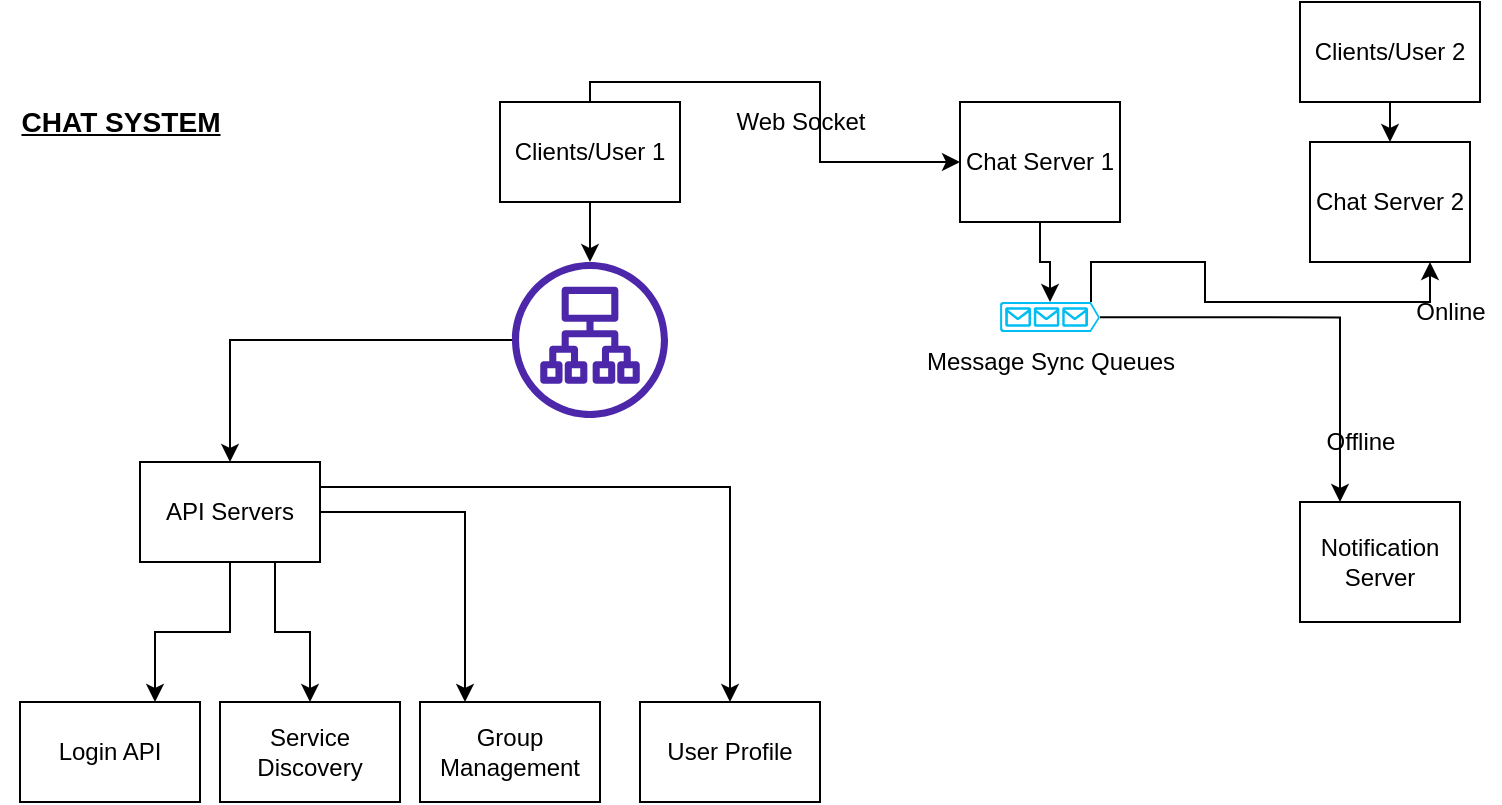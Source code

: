 <mxfile version="18.1.2" type="device"><diagram id="WIdp7YS6u4-74KXkQvNn" name="Page-1"><mxGraphModel dx="946" dy="1714" grid="1" gridSize="10" guides="1" tooltips="1" connect="1" arrows="1" fold="1" page="1" pageScale="1" pageWidth="850" pageHeight="1100" math="0" shadow="0"><root><mxCell id="0"/><mxCell id="1" parent="0"/><mxCell id="pqHAWzPSgW4VzekEeQp9-1" value="&lt;h3&gt;&lt;u&gt;CHAT SYSTEM&lt;/u&gt;&lt;/h3&gt;" style="text;html=1;align=center;verticalAlign=middle;resizable=0;points=[];autosize=1;strokeColor=none;fillColor=none;" vertex="1" parent="1"><mxGeometry x="10" y="-5" width="120" height="50" as="geometry"/></mxCell><mxCell id="pqHAWzPSgW4VzekEeQp9-4" style="edgeStyle=orthogonalEdgeStyle;rounded=0;orthogonalLoop=1;jettySize=auto;html=1;exitX=0.5;exitY=1;exitDx=0;exitDy=0;" edge="1" parent="1" source="pqHAWzPSgW4VzekEeQp9-2" target="pqHAWzPSgW4VzekEeQp9-3"><mxGeometry relative="1" as="geometry"/></mxCell><mxCell id="pqHAWzPSgW4VzekEeQp9-16" style="edgeStyle=orthogonalEdgeStyle;rounded=0;orthogonalLoop=1;jettySize=auto;html=1;entryX=0;entryY=0.5;entryDx=0;entryDy=0;" edge="1" parent="1" source="pqHAWzPSgW4VzekEeQp9-2" target="pqHAWzPSgW4VzekEeQp9-15"><mxGeometry relative="1" as="geometry"><Array as="points"><mxPoint x="305"/><mxPoint x="420"/><mxPoint x="420" y="40"/></Array></mxGeometry></mxCell><mxCell id="pqHAWzPSgW4VzekEeQp9-2" value="Clients/User 1" style="rounded=0;whiteSpace=wrap;html=1;" vertex="1" parent="1"><mxGeometry x="260" y="10" width="90" height="50" as="geometry"/></mxCell><mxCell id="pqHAWzPSgW4VzekEeQp9-6" style="edgeStyle=orthogonalEdgeStyle;rounded=0;orthogonalLoop=1;jettySize=auto;html=1;" edge="1" parent="1" source="pqHAWzPSgW4VzekEeQp9-3" target="pqHAWzPSgW4VzekEeQp9-5"><mxGeometry relative="1" as="geometry"/></mxCell><mxCell id="pqHAWzPSgW4VzekEeQp9-3" value="" style="sketch=0;outlineConnect=0;fontColor=#232F3E;gradientColor=none;fillColor=#4D27AA;strokeColor=none;dashed=0;verticalLabelPosition=bottom;verticalAlign=top;align=center;html=1;fontSize=12;fontStyle=0;aspect=fixed;pointerEvents=1;shape=mxgraph.aws4.application_load_balancer;" vertex="1" parent="1"><mxGeometry x="266" y="90" width="78" height="78" as="geometry"/></mxCell><mxCell id="pqHAWzPSgW4VzekEeQp9-11" style="edgeStyle=orthogonalEdgeStyle;rounded=0;orthogonalLoop=1;jettySize=auto;html=1;exitX=0.5;exitY=1;exitDx=0;exitDy=0;entryX=0.75;entryY=0;entryDx=0;entryDy=0;" edge="1" parent="1" source="pqHAWzPSgW4VzekEeQp9-5" target="pqHAWzPSgW4VzekEeQp9-10"><mxGeometry relative="1" as="geometry"/></mxCell><mxCell id="pqHAWzPSgW4VzekEeQp9-12" style="edgeStyle=orthogonalEdgeStyle;rounded=0;orthogonalLoop=1;jettySize=auto;html=1;exitX=0.75;exitY=1;exitDx=0;exitDy=0;entryX=0.5;entryY=0;entryDx=0;entryDy=0;" edge="1" parent="1" source="pqHAWzPSgW4VzekEeQp9-5" target="pqHAWzPSgW4VzekEeQp9-9"><mxGeometry relative="1" as="geometry"/></mxCell><mxCell id="pqHAWzPSgW4VzekEeQp9-13" style="edgeStyle=orthogonalEdgeStyle;rounded=0;orthogonalLoop=1;jettySize=auto;html=1;exitX=1;exitY=0.5;exitDx=0;exitDy=0;entryX=0.25;entryY=0;entryDx=0;entryDy=0;" edge="1" parent="1" source="pqHAWzPSgW4VzekEeQp9-5" target="pqHAWzPSgW4VzekEeQp9-8"><mxGeometry relative="1" as="geometry"/></mxCell><mxCell id="pqHAWzPSgW4VzekEeQp9-14" style="edgeStyle=orthogonalEdgeStyle;rounded=0;orthogonalLoop=1;jettySize=auto;html=1;exitX=1;exitY=0.25;exitDx=0;exitDy=0;entryX=0.5;entryY=0;entryDx=0;entryDy=0;" edge="1" parent="1" source="pqHAWzPSgW4VzekEeQp9-5" target="pqHAWzPSgW4VzekEeQp9-7"><mxGeometry relative="1" as="geometry"/></mxCell><mxCell id="pqHAWzPSgW4VzekEeQp9-5" value="API Servers" style="rounded=0;whiteSpace=wrap;html=1;" vertex="1" parent="1"><mxGeometry x="80" y="190" width="90" height="50" as="geometry"/></mxCell><mxCell id="pqHAWzPSgW4VzekEeQp9-7" value="User Profile" style="rounded=0;whiteSpace=wrap;html=1;" vertex="1" parent="1"><mxGeometry x="330" y="310" width="90" height="50" as="geometry"/></mxCell><mxCell id="pqHAWzPSgW4VzekEeQp9-8" value="Group Management" style="rounded=0;whiteSpace=wrap;html=1;" vertex="1" parent="1"><mxGeometry x="220" y="310" width="90" height="50" as="geometry"/></mxCell><mxCell id="pqHAWzPSgW4VzekEeQp9-9" value="Service Discovery" style="rounded=0;whiteSpace=wrap;html=1;" vertex="1" parent="1"><mxGeometry x="120" y="310" width="90" height="50" as="geometry"/></mxCell><mxCell id="pqHAWzPSgW4VzekEeQp9-10" value="Login API" style="rounded=0;whiteSpace=wrap;html=1;" vertex="1" parent="1"><mxGeometry x="20" y="310" width="90" height="50" as="geometry"/></mxCell><mxCell id="pqHAWzPSgW4VzekEeQp9-19" style="edgeStyle=orthogonalEdgeStyle;rounded=0;orthogonalLoop=1;jettySize=auto;html=1;exitX=0.5;exitY=1;exitDx=0;exitDy=0;entryX=0.5;entryY=0;entryDx=0;entryDy=0;entryPerimeter=0;" edge="1" parent="1" source="pqHAWzPSgW4VzekEeQp9-15" target="pqHAWzPSgW4VzekEeQp9-18"><mxGeometry relative="1" as="geometry"/></mxCell><mxCell id="pqHAWzPSgW4VzekEeQp9-15" value="Chat Server 1" style="rounded=0;whiteSpace=wrap;html=1;" vertex="1" parent="1"><mxGeometry x="490" y="10" width="80" height="60" as="geometry"/></mxCell><mxCell id="pqHAWzPSgW4VzekEeQp9-17" value="Web Socket" style="text;html=1;align=center;verticalAlign=middle;resizable=0;points=[];autosize=1;strokeColor=none;fillColor=none;" vertex="1" parent="1"><mxGeometry x="370" y="10" width="80" height="20" as="geometry"/></mxCell><mxCell id="pqHAWzPSgW4VzekEeQp9-28" style="edgeStyle=orthogonalEdgeStyle;rounded=0;orthogonalLoop=1;jettySize=auto;html=1;exitX=1;exitY=0.51;exitDx=0;exitDy=0;exitPerimeter=0;entryX=0.25;entryY=0;entryDx=0;entryDy=0;" edge="1" parent="1" source="pqHAWzPSgW4VzekEeQp9-18" target="pqHAWzPSgW4VzekEeQp9-26"><mxGeometry relative="1" as="geometry"/></mxCell><mxCell id="pqHAWzPSgW4VzekEeQp9-29" style="edgeStyle=orthogonalEdgeStyle;rounded=0;orthogonalLoop=1;jettySize=auto;html=1;exitX=0.91;exitY=0;exitDx=0;exitDy=0;exitPerimeter=0;entryX=0.75;entryY=1;entryDx=0;entryDy=0;" edge="1" parent="1" source="pqHAWzPSgW4VzekEeQp9-18" target="pqHAWzPSgW4VzekEeQp9-22"><mxGeometry relative="1" as="geometry"/></mxCell><mxCell id="pqHAWzPSgW4VzekEeQp9-18" value="" style="verticalLabelPosition=bottom;html=1;verticalAlign=top;align=center;strokeColor=none;fillColor=#00BEF2;shape=mxgraph.azure.queue_generic;pointerEvents=1;" vertex="1" parent="1"><mxGeometry x="510" y="110" width="50" height="15" as="geometry"/></mxCell><mxCell id="pqHAWzPSgW4VzekEeQp9-21" value="Message Sync Queues" style="text;html=1;align=center;verticalAlign=middle;resizable=0;points=[];autosize=1;strokeColor=none;fillColor=none;" vertex="1" parent="1"><mxGeometry x="465" y="130" width="140" height="20" as="geometry"/></mxCell><mxCell id="pqHAWzPSgW4VzekEeQp9-22" value="Chat Server 2" style="rounded=0;whiteSpace=wrap;html=1;" vertex="1" parent="1"><mxGeometry x="665" y="30" width="80" height="60" as="geometry"/></mxCell><mxCell id="pqHAWzPSgW4VzekEeQp9-24" style="edgeStyle=orthogonalEdgeStyle;rounded=0;orthogonalLoop=1;jettySize=auto;html=1;exitX=0.5;exitY=1;exitDx=0;exitDy=0;entryX=0.5;entryY=0;entryDx=0;entryDy=0;" edge="1" parent="1" source="pqHAWzPSgW4VzekEeQp9-23" target="pqHAWzPSgW4VzekEeQp9-22"><mxGeometry relative="1" as="geometry"/></mxCell><mxCell id="pqHAWzPSgW4VzekEeQp9-23" value="Clients/User 2" style="rounded=0;whiteSpace=wrap;html=1;" vertex="1" parent="1"><mxGeometry x="660" y="-40" width="90" height="50" as="geometry"/></mxCell><mxCell id="pqHAWzPSgW4VzekEeQp9-25" value="Offline" style="text;html=1;align=center;verticalAlign=middle;resizable=0;points=[];autosize=1;strokeColor=none;fillColor=none;" vertex="1" parent="1"><mxGeometry x="665" y="170" width="50" height="20" as="geometry"/></mxCell><mxCell id="pqHAWzPSgW4VzekEeQp9-26" value="Notification Server" style="rounded=0;whiteSpace=wrap;html=1;" vertex="1" parent="1"><mxGeometry x="660" y="210" width="80" height="60" as="geometry"/></mxCell><mxCell id="pqHAWzPSgW4VzekEeQp9-27" value="Online" style="text;html=1;align=center;verticalAlign=middle;resizable=0;points=[];autosize=1;strokeColor=none;fillColor=none;" vertex="1" parent="1"><mxGeometry x="710" y="105" width="50" height="20" as="geometry"/></mxCell></root></mxGraphModel></diagram></mxfile>